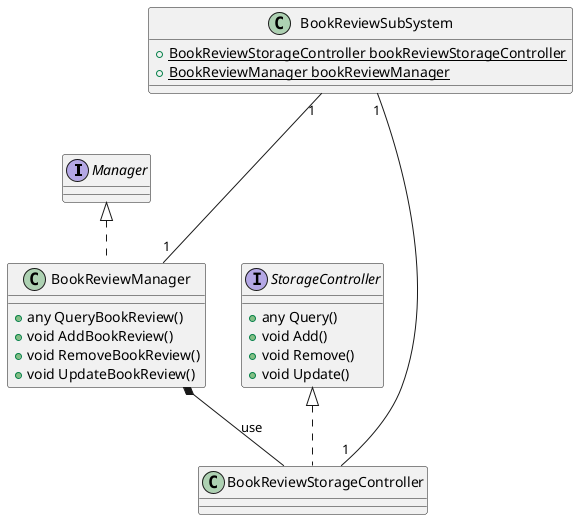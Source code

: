 @startuml
Interface Manager
Interface StorageController {
    + any Query()
    + void Add()
    + void Remove()
    + void Update()
}

class BookReviewManager implements Manager {
    + any QueryBookReview()
    + void AddBookReview()
    + void RemoveBookReview()
    + void UpdateBookReview()
}

class BookReviewStorageController implements StorageController {
}

BookReviewManager *-- BookReviewStorageController : use

' BookReview SubSystem

class BookReviewSubSystem {
    + {static} BookReviewStorageController bookReviewStorageController
    + {static} BookReviewManager bookReviewManager
}
BookReviewSubSystem "1" --- "1" BookReviewStorageController
BookReviewSubSystem "1" --- "1" BookReviewManager
@enduml
